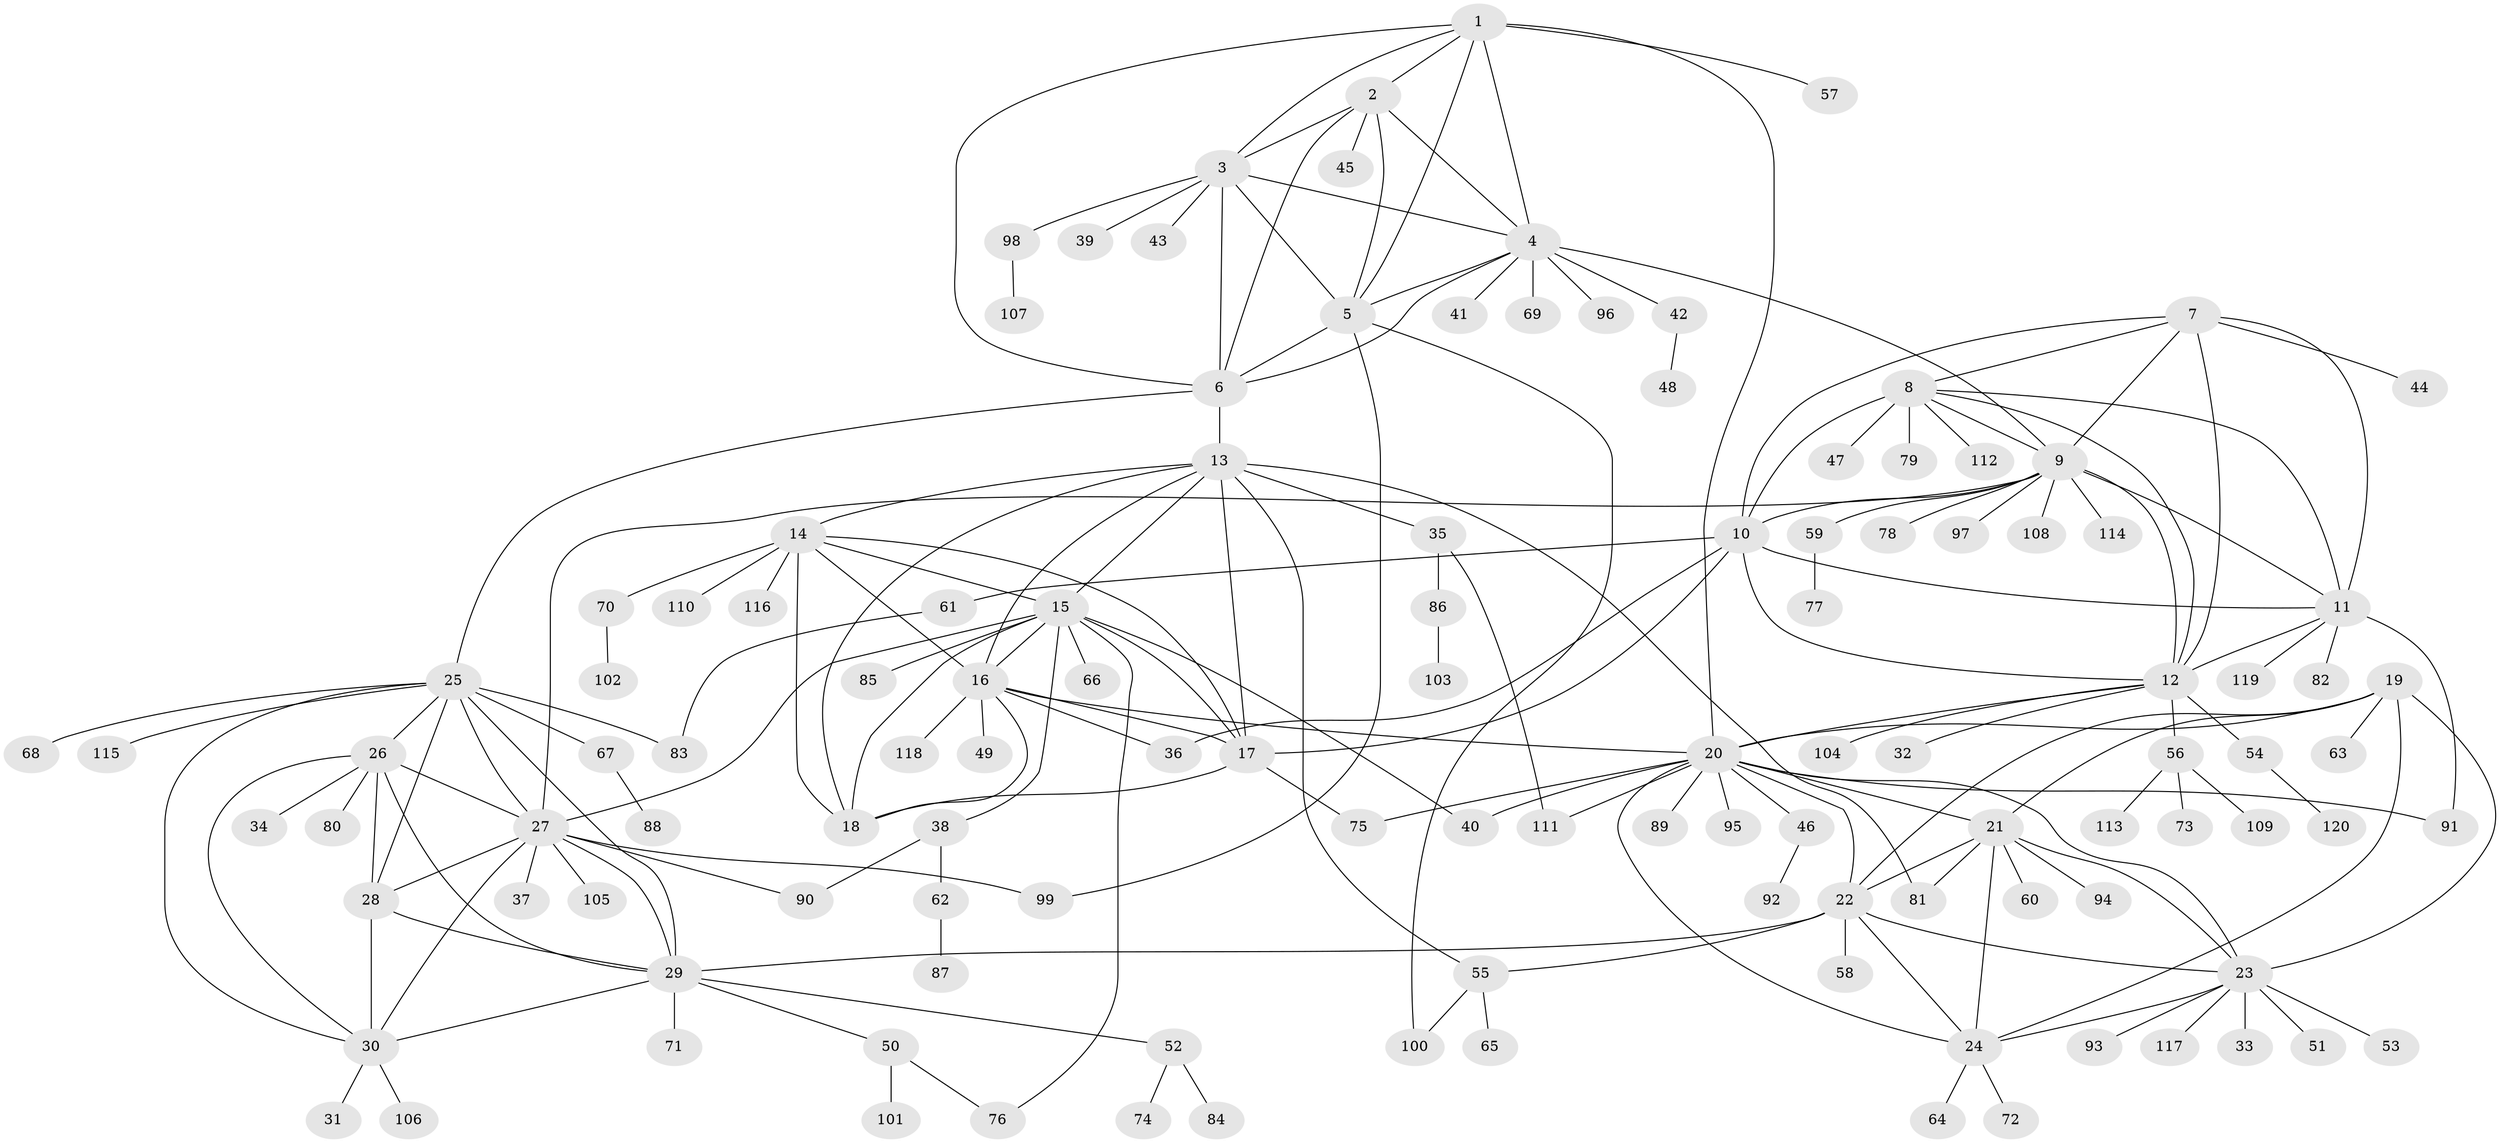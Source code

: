 // Generated by graph-tools (version 1.1) at 2025/11/02/27/25 16:11:36]
// undirected, 120 vertices, 187 edges
graph export_dot {
graph [start="1"]
  node [color=gray90,style=filled];
  1;
  2;
  3;
  4;
  5;
  6;
  7;
  8;
  9;
  10;
  11;
  12;
  13;
  14;
  15;
  16;
  17;
  18;
  19;
  20;
  21;
  22;
  23;
  24;
  25;
  26;
  27;
  28;
  29;
  30;
  31;
  32;
  33;
  34;
  35;
  36;
  37;
  38;
  39;
  40;
  41;
  42;
  43;
  44;
  45;
  46;
  47;
  48;
  49;
  50;
  51;
  52;
  53;
  54;
  55;
  56;
  57;
  58;
  59;
  60;
  61;
  62;
  63;
  64;
  65;
  66;
  67;
  68;
  69;
  70;
  71;
  72;
  73;
  74;
  75;
  76;
  77;
  78;
  79;
  80;
  81;
  82;
  83;
  84;
  85;
  86;
  87;
  88;
  89;
  90;
  91;
  92;
  93;
  94;
  95;
  96;
  97;
  98;
  99;
  100;
  101;
  102;
  103;
  104;
  105;
  106;
  107;
  108;
  109;
  110;
  111;
  112;
  113;
  114;
  115;
  116;
  117;
  118;
  119;
  120;
  1 -- 2;
  1 -- 3;
  1 -- 4;
  1 -- 5;
  1 -- 6;
  1 -- 20;
  1 -- 57;
  2 -- 3;
  2 -- 4;
  2 -- 5;
  2 -- 6;
  2 -- 45;
  3 -- 4;
  3 -- 5;
  3 -- 6;
  3 -- 39;
  3 -- 43;
  3 -- 98;
  4 -- 5;
  4 -- 6;
  4 -- 9;
  4 -- 41;
  4 -- 42;
  4 -- 69;
  4 -- 96;
  5 -- 6;
  5 -- 99;
  5 -- 100;
  6 -- 13;
  6 -- 25;
  7 -- 8;
  7 -- 9;
  7 -- 10;
  7 -- 11;
  7 -- 12;
  7 -- 44;
  8 -- 9;
  8 -- 10;
  8 -- 11;
  8 -- 12;
  8 -- 47;
  8 -- 79;
  8 -- 112;
  9 -- 10;
  9 -- 11;
  9 -- 12;
  9 -- 27;
  9 -- 59;
  9 -- 78;
  9 -- 97;
  9 -- 108;
  9 -- 114;
  10 -- 11;
  10 -- 12;
  10 -- 17;
  10 -- 36;
  10 -- 61;
  11 -- 12;
  11 -- 82;
  11 -- 91;
  11 -- 119;
  12 -- 20;
  12 -- 32;
  12 -- 54;
  12 -- 56;
  12 -- 104;
  13 -- 14;
  13 -- 15;
  13 -- 16;
  13 -- 17;
  13 -- 18;
  13 -- 35;
  13 -- 55;
  13 -- 81;
  14 -- 15;
  14 -- 16;
  14 -- 17;
  14 -- 18;
  14 -- 70;
  14 -- 110;
  14 -- 116;
  15 -- 16;
  15 -- 17;
  15 -- 18;
  15 -- 27;
  15 -- 38;
  15 -- 40;
  15 -- 66;
  15 -- 76;
  15 -- 85;
  16 -- 17;
  16 -- 18;
  16 -- 20;
  16 -- 36;
  16 -- 49;
  16 -- 118;
  17 -- 18;
  17 -- 75;
  19 -- 20;
  19 -- 21;
  19 -- 22;
  19 -- 23;
  19 -- 24;
  19 -- 63;
  20 -- 21;
  20 -- 22;
  20 -- 23;
  20 -- 24;
  20 -- 40;
  20 -- 46;
  20 -- 75;
  20 -- 89;
  20 -- 91;
  20 -- 95;
  20 -- 111;
  21 -- 22;
  21 -- 23;
  21 -- 24;
  21 -- 60;
  21 -- 81;
  21 -- 94;
  22 -- 23;
  22 -- 24;
  22 -- 29;
  22 -- 55;
  22 -- 58;
  23 -- 24;
  23 -- 33;
  23 -- 51;
  23 -- 53;
  23 -- 93;
  23 -- 117;
  24 -- 64;
  24 -- 72;
  25 -- 26;
  25 -- 27;
  25 -- 28;
  25 -- 29;
  25 -- 30;
  25 -- 67;
  25 -- 68;
  25 -- 83;
  25 -- 115;
  26 -- 27;
  26 -- 28;
  26 -- 29;
  26 -- 30;
  26 -- 34;
  26 -- 80;
  27 -- 28;
  27 -- 29;
  27 -- 30;
  27 -- 37;
  27 -- 90;
  27 -- 99;
  27 -- 105;
  28 -- 29;
  28 -- 30;
  29 -- 30;
  29 -- 50;
  29 -- 52;
  29 -- 71;
  30 -- 31;
  30 -- 106;
  35 -- 86;
  35 -- 111;
  38 -- 62;
  38 -- 90;
  42 -- 48;
  46 -- 92;
  50 -- 76;
  50 -- 101;
  52 -- 74;
  52 -- 84;
  54 -- 120;
  55 -- 65;
  55 -- 100;
  56 -- 73;
  56 -- 109;
  56 -- 113;
  59 -- 77;
  61 -- 83;
  62 -- 87;
  67 -- 88;
  70 -- 102;
  86 -- 103;
  98 -- 107;
}
